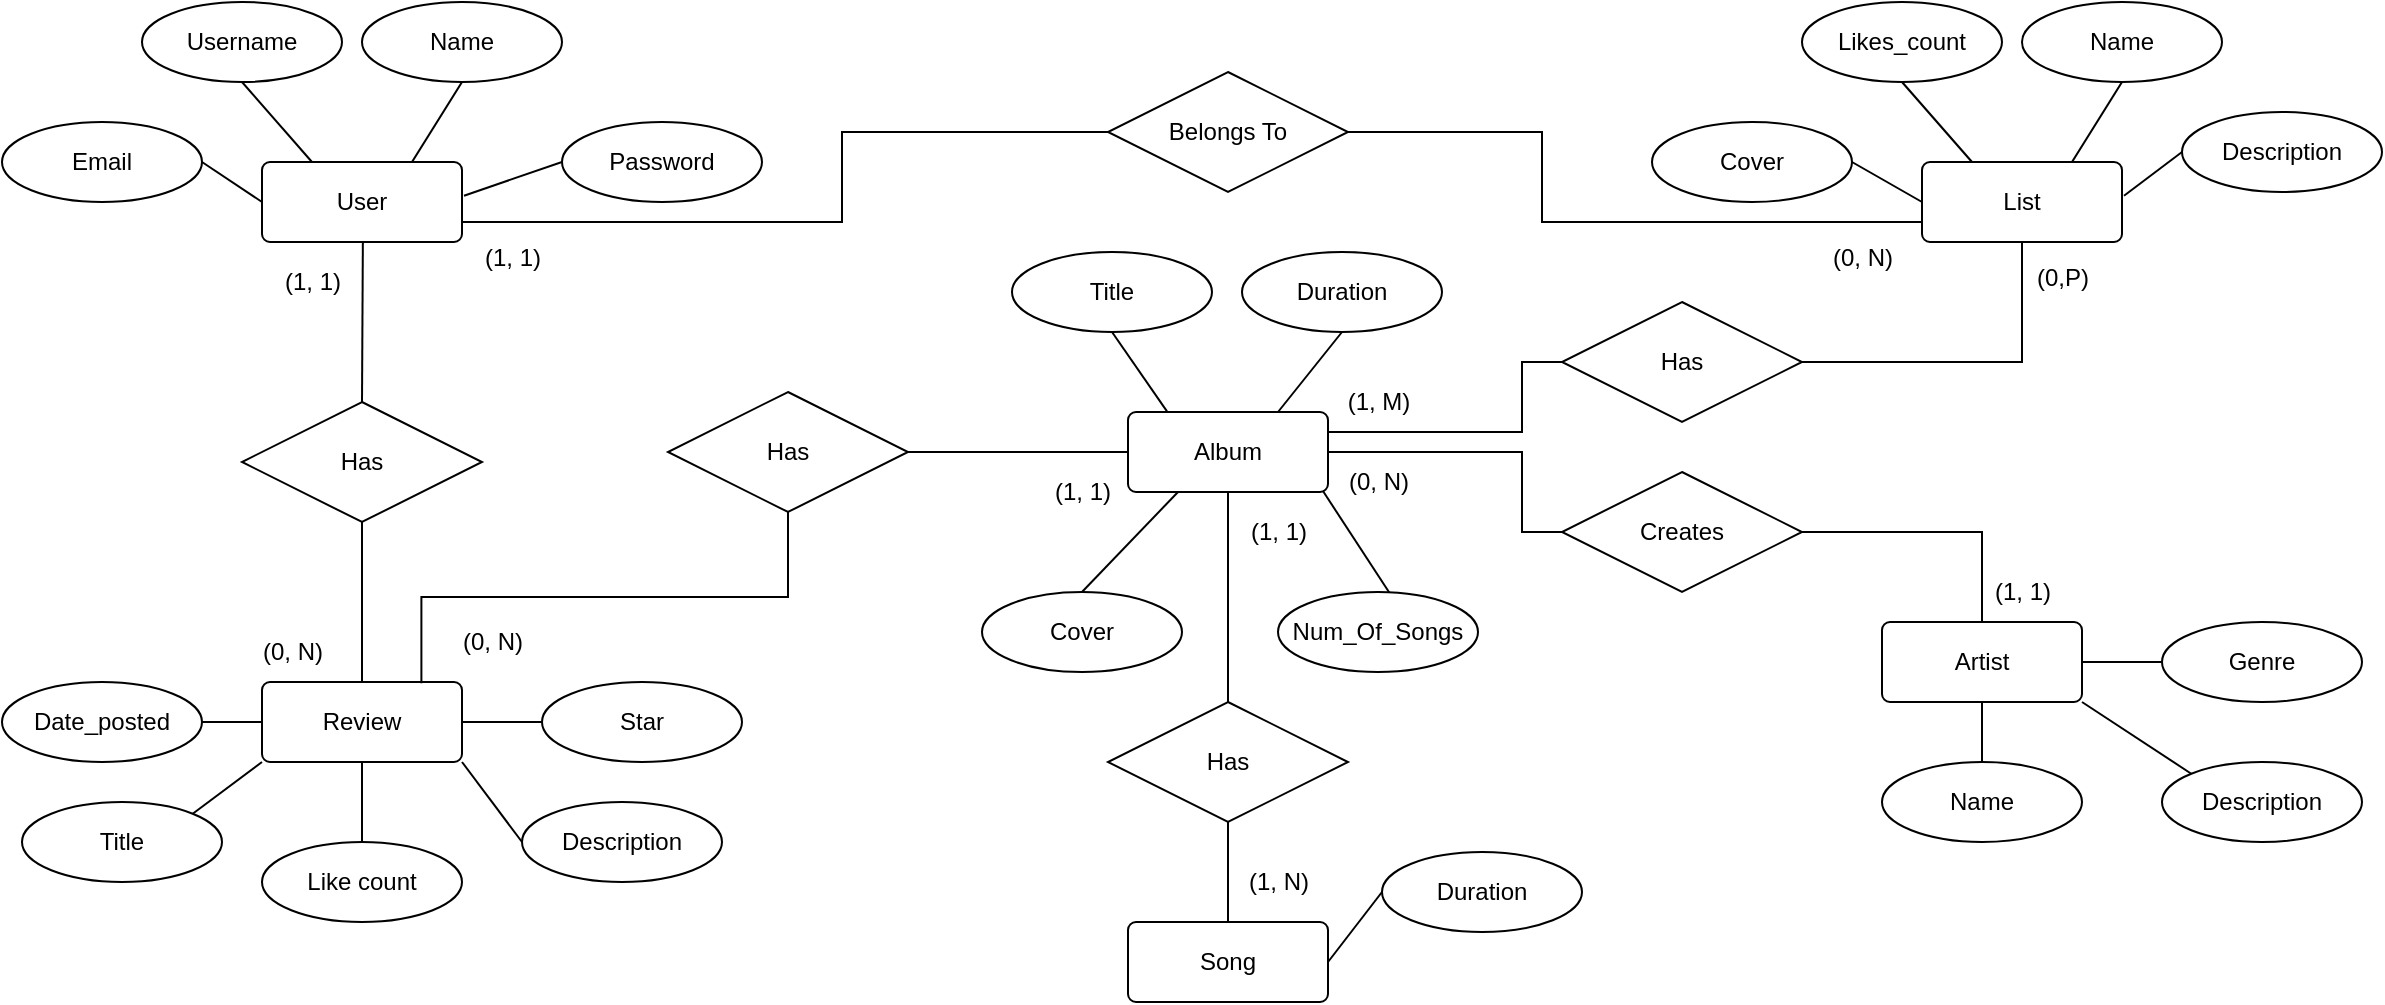 <mxfile version="24.4.13" type="device">
  <diagram id="R2lEEEUBdFMjLlhIrx00" name="Page-1">
    <mxGraphModel dx="2140" dy="621" grid="1" gridSize="10" guides="1" tooltips="1" connect="1" arrows="1" fold="1" page="1" pageScale="1" pageWidth="850" pageHeight="1100" math="0" shadow="0" extFonts="Permanent Marker^https://fonts.googleapis.com/css?family=Permanent+Marker">
      <root>
        <mxCell id="0" />
        <mxCell id="1" parent="0" />
        <mxCell id="A6zlISZyv038KbGmYIpN-1" value="(0, N)" style="text;html=1;align=center;verticalAlign=middle;resizable=0;points=[];autosize=1;strokeColor=none;fillColor=none;" parent="1" vertex="1">
          <mxGeometry x="-60" y="435" width="50" height="30" as="geometry" />
        </mxCell>
        <mxCell id="A6zlISZyv038KbGmYIpN-3" value="User" style="rounded=1;arcSize=10;whiteSpace=wrap;html=1;align=center;" parent="1" vertex="1">
          <mxGeometry x="-50" y="205" width="100" height="40" as="geometry" />
        </mxCell>
        <mxCell id="A6zlISZyv038KbGmYIpN-11" value="Email" style="ellipse;whiteSpace=wrap;html=1;align=center;" parent="1" vertex="1">
          <mxGeometry x="-180" y="185" width="100" height="40" as="geometry" />
        </mxCell>
        <mxCell id="A6zlISZyv038KbGmYIpN-14" value="Name" style="ellipse;whiteSpace=wrap;html=1;align=center;" parent="1" vertex="1">
          <mxGeometry y="125" width="100" height="40" as="geometry" />
        </mxCell>
        <mxCell id="A6zlISZyv038KbGmYIpN-17" value="Review" style="rounded=1;arcSize=10;whiteSpace=wrap;html=1;align=center;" parent="1" vertex="1">
          <mxGeometry x="-50" y="465" width="100" height="40" as="geometry" />
        </mxCell>
        <mxCell id="A6zlISZyv038KbGmYIpN-20" value="Star" style="ellipse;whiteSpace=wrap;html=1;align=center;" parent="1" vertex="1">
          <mxGeometry x="90" y="465" width="100" height="40" as="geometry" />
        </mxCell>
        <mxCell id="A6zlISZyv038KbGmYIpN-21" value="Date_posted" style="ellipse;whiteSpace=wrap;html=1;align=center;" parent="1" vertex="1">
          <mxGeometry x="-180" y="465" width="100" height="40" as="geometry" />
        </mxCell>
        <mxCell id="A6zlISZyv038KbGmYIpN-24" value="Genre" style="ellipse;whiteSpace=wrap;html=1;align=center;" parent="1" vertex="1">
          <mxGeometry x="900" y="435" width="100" height="40" as="geometry" />
        </mxCell>
        <mxCell id="A6zlISZyv038KbGmYIpN-27" value="Like count" style="ellipse;whiteSpace=wrap;html=1;align=center;" parent="1" vertex="1">
          <mxGeometry x="-50" y="545" width="100" height="40" as="geometry" />
        </mxCell>
        <mxCell id="A6zlISZyv038KbGmYIpN-28" value="Name" style="ellipse;whiteSpace=wrap;html=1;align=center;" parent="1" vertex="1">
          <mxGeometry x="760" y="505" width="100" height="40" as="geometry" />
        </mxCell>
        <mxCell id="A6zlISZyv038KbGmYIpN-29" value="Description" style="ellipse;whiteSpace=wrap;html=1;align=center;" parent="1" vertex="1">
          <mxGeometry x="900" y="505" width="100" height="40" as="geometry" />
        </mxCell>
        <mxCell id="A6zlISZyv038KbGmYIpN-30" value="Title" style="ellipse;whiteSpace=wrap;html=1;align=center;" parent="1" vertex="1">
          <mxGeometry x="-170" y="525" width="100" height="40" as="geometry" />
        </mxCell>
        <mxCell id="A6zlISZyv038KbGmYIpN-31" value="Description" style="ellipse;whiteSpace=wrap;html=1;align=center;" parent="1" vertex="1">
          <mxGeometry x="80" y="525" width="100" height="40" as="geometry" />
        </mxCell>
        <mxCell id="A6zlISZyv038KbGmYIpN-36" value="Username" style="ellipse;whiteSpace=wrap;html=1;align=center;" parent="1" vertex="1">
          <mxGeometry x="-110" y="125" width="100" height="40" as="geometry" />
        </mxCell>
        <mxCell id="A6zlISZyv038KbGmYIpN-37" value="Password" style="ellipse;whiteSpace=wrap;html=1;align=center;" parent="1" vertex="1">
          <mxGeometry x="100" y="185" width="100" height="40" as="geometry" />
        </mxCell>
        <mxCell id="A6zlISZyv038KbGmYIpN-38" value="Has" style="shape=rhombus;perimeter=rhombusPerimeter;whiteSpace=wrap;html=1;align=center;" parent="1" vertex="1">
          <mxGeometry x="373" y="475" width="120" height="60" as="geometry" />
        </mxCell>
        <mxCell id="A6zlISZyv038KbGmYIpN-39" value="Album" style="rounded=1;arcSize=10;whiteSpace=wrap;html=1;align=center;" parent="1" vertex="1">
          <mxGeometry x="383" y="330" width="100" height="40" as="geometry" />
        </mxCell>
        <mxCell id="A6zlISZyv038KbGmYIpN-41" value="Artist" style="rounded=1;arcSize=10;whiteSpace=wrap;html=1;align=center;" parent="1" vertex="1">
          <mxGeometry x="760" y="435" width="100" height="40" as="geometry" />
        </mxCell>
        <mxCell id="A6zlISZyv038KbGmYIpN-42" value="Song" style="rounded=1;arcSize=10;whiteSpace=wrap;html=1;align=center;" parent="1" vertex="1">
          <mxGeometry x="383" y="585" width="100" height="40" as="geometry" />
        </mxCell>
        <mxCell id="A6zlISZyv038KbGmYIpN-58" value="Duration" style="ellipse;whiteSpace=wrap;html=1;align=center;" parent="1" vertex="1">
          <mxGeometry x="440" y="250" width="100" height="40" as="geometry" />
        </mxCell>
        <mxCell id="A6zlISZyv038KbGmYIpN-59" value="Cover" style="ellipse;whiteSpace=wrap;html=1;align=center;" parent="1" vertex="1">
          <mxGeometry x="310" y="420" width="100" height="40" as="geometry" />
        </mxCell>
        <mxCell id="A6zlISZyv038KbGmYIpN-60" value="Title" style="ellipse;whiteSpace=wrap;html=1;align=center;" parent="1" vertex="1">
          <mxGeometry x="325" y="250" width="100" height="40" as="geometry" />
        </mxCell>
        <mxCell id="A6zlISZyv038KbGmYIpN-61" value="" style="endArrow=none;html=1;rounded=0;entryX=0.5;entryY=1;entryDx=0;entryDy=0;exitX=0.75;exitY=0;exitDx=0;exitDy=0;" parent="1" source="A6zlISZyv038KbGmYIpN-3" target="A6zlISZyv038KbGmYIpN-14" edge="1">
          <mxGeometry width="50" height="50" relative="1" as="geometry">
            <mxPoint x="-10" y="215" as="sourcePoint" />
            <mxPoint x="40" y="165" as="targetPoint" />
            <Array as="points" />
          </mxGeometry>
        </mxCell>
        <mxCell id="A6zlISZyv038KbGmYIpN-62" value="" style="endArrow=none;html=1;rounded=0;exitX=0.25;exitY=0;exitDx=0;exitDy=0;entryX=0.5;entryY=1;entryDx=0;entryDy=0;" parent="1" source="A6zlISZyv038KbGmYIpN-3" target="A6zlISZyv038KbGmYIpN-36" edge="1">
          <mxGeometry width="50" height="50" relative="1" as="geometry">
            <mxPoint x="-110" y="215" as="sourcePoint" />
            <mxPoint x="-60" y="165" as="targetPoint" />
          </mxGeometry>
        </mxCell>
        <mxCell id="A6zlISZyv038KbGmYIpN-63" value="" style="endArrow=none;html=1;rounded=0;entryX=0;entryY=0.5;entryDx=0;entryDy=0;exitX=1;exitY=0.5;exitDx=0;exitDy=0;" parent="1" source="A6zlISZyv038KbGmYIpN-11" target="A6zlISZyv038KbGmYIpN-3" edge="1">
          <mxGeometry width="50" height="50" relative="1" as="geometry">
            <mxPoint x="-125" y="275" as="sourcePoint" />
            <mxPoint x="-75" y="225" as="targetPoint" />
          </mxGeometry>
        </mxCell>
        <mxCell id="A6zlISZyv038KbGmYIpN-64" value="" style="endArrow=none;html=1;rounded=0;entryX=0;entryY=0.5;entryDx=0;entryDy=0;exitX=1.01;exitY=0.421;exitDx=0;exitDy=0;exitPerimeter=0;" parent="1" source="A6zlISZyv038KbGmYIpN-3" target="A6zlISZyv038KbGmYIpN-37" edge="1">
          <mxGeometry width="50" height="50" relative="1" as="geometry">
            <mxPoint x="40" y="265" as="sourcePoint" />
            <mxPoint x="90" y="215" as="targetPoint" />
          </mxGeometry>
        </mxCell>
        <mxCell id="A6zlISZyv038KbGmYIpN-66" value="" style="endArrow=none;html=1;rounded=0;entryX=0.5;entryY=1;entryDx=0;entryDy=0;exitX=0.5;exitY=0;exitDx=0;exitDy=0;" parent="1" source="A6zlISZyv038KbGmYIpN-27" target="A6zlISZyv038KbGmYIpN-17" edge="1">
          <mxGeometry width="50" height="50" relative="1" as="geometry">
            <mxPoint x="-90" y="615" as="sourcePoint" />
            <mxPoint x="-40" y="565" as="targetPoint" />
          </mxGeometry>
        </mxCell>
        <mxCell id="A6zlISZyv038KbGmYIpN-67" value="" style="endArrow=none;html=1;rounded=0;entryX=0;entryY=1;entryDx=0;entryDy=0;exitX=1;exitY=0;exitDx=0;exitDy=0;" parent="1" source="A6zlISZyv038KbGmYIpN-30" target="A6zlISZyv038KbGmYIpN-17" edge="1">
          <mxGeometry width="50" height="50" relative="1" as="geometry">
            <mxPoint x="-105" y="555" as="sourcePoint" />
            <mxPoint x="-55" y="505" as="targetPoint" />
          </mxGeometry>
        </mxCell>
        <mxCell id="A6zlISZyv038KbGmYIpN-68" value="" style="endArrow=none;html=1;rounded=0;exitX=1;exitY=0.5;exitDx=0;exitDy=0;entryX=0;entryY=0.5;entryDx=0;entryDy=0;" parent="1" source="A6zlISZyv038KbGmYIpN-21" target="A6zlISZyv038KbGmYIpN-17" edge="1">
          <mxGeometry width="50" height="50" relative="1" as="geometry">
            <mxPoint x="-40" y="415" as="sourcePoint" />
            <mxPoint x="10" y="365" as="targetPoint" />
          </mxGeometry>
        </mxCell>
        <mxCell id="A6zlISZyv038KbGmYIpN-69" value="" style="endArrow=none;html=1;rounded=0;entryX=0;entryY=0.5;entryDx=0;entryDy=0;" parent="1" source="A6zlISZyv038KbGmYIpN-17" target="A6zlISZyv038KbGmYIpN-20" edge="1">
          <mxGeometry width="50" height="50" relative="1" as="geometry">
            <mxPoint x="10" y="465" as="sourcePoint" />
            <mxPoint x="60" y="415" as="targetPoint" />
          </mxGeometry>
        </mxCell>
        <mxCell id="A6zlISZyv038KbGmYIpN-70" value="" style="endArrow=none;html=1;rounded=0;entryX=0;entryY=0.5;entryDx=0;entryDy=0;exitX=1;exitY=1;exitDx=0;exitDy=0;" parent="1" source="A6zlISZyv038KbGmYIpN-17" target="A6zlISZyv038KbGmYIpN-31" edge="1">
          <mxGeometry width="50" height="50" relative="1" as="geometry">
            <mxPoint x="20" y="555" as="sourcePoint" />
            <mxPoint x="70" y="505" as="targetPoint" />
          </mxGeometry>
        </mxCell>
        <mxCell id="A6zlISZyv038KbGmYIpN-73" value="" style="endArrow=none;html=1;rounded=0;exitX=0.195;exitY=-0.008;exitDx=0;exitDy=0;entryX=0.5;entryY=1;entryDx=0;entryDy=0;exitPerimeter=0;" parent="1" source="A6zlISZyv038KbGmYIpN-39" target="A6zlISZyv038KbGmYIpN-60" edge="1">
          <mxGeometry width="50" height="50" relative="1" as="geometry">
            <mxPoint x="378" y="330" as="sourcePoint" />
            <mxPoint x="438" y="290" as="targetPoint" />
          </mxGeometry>
        </mxCell>
        <mxCell id="A6zlISZyv038KbGmYIpN-74" value="" style="endArrow=none;html=1;rounded=0;exitX=0.75;exitY=0;exitDx=0;exitDy=0;entryX=0.5;entryY=1;entryDx=0;entryDy=0;" parent="1" source="A6zlISZyv038KbGmYIpN-39" target="A6zlISZyv038KbGmYIpN-58" edge="1">
          <mxGeometry width="50" height="50" relative="1" as="geometry">
            <mxPoint x="438" y="360" as="sourcePoint" />
            <mxPoint x="488" y="310" as="targetPoint" />
          </mxGeometry>
        </mxCell>
        <mxCell id="A6zlISZyv038KbGmYIpN-75" value="" style="endArrow=none;html=1;rounded=0;entryX=0.25;entryY=1;entryDx=0;entryDy=0;exitX=0.5;exitY=0;exitDx=0;exitDy=0;" parent="1" source="A6zlISZyv038KbGmYIpN-59" target="A6zlISZyv038KbGmYIpN-39" edge="1">
          <mxGeometry width="50" height="50" relative="1" as="geometry">
            <mxPoint x="278" y="375" as="sourcePoint" />
            <mxPoint x="328" y="325" as="targetPoint" />
          </mxGeometry>
        </mxCell>
        <mxCell id="A6zlISZyv038KbGmYIpN-76" value="Has" style="shape=rhombus;perimeter=rhombusPerimeter;whiteSpace=wrap;html=1;align=center;" parent="1" vertex="1">
          <mxGeometry x="-60" y="325" width="120" height="60" as="geometry" />
        </mxCell>
        <mxCell id="A6zlISZyv038KbGmYIpN-77" value="" style="endArrow=none;html=1;rounded=0;exitX=0.5;exitY=0;exitDx=0;exitDy=0;" parent="1" source="A6zlISZyv038KbGmYIpN-17" edge="1">
          <mxGeometry width="50" height="50" relative="1" as="geometry">
            <mxPoint x="-50" y="435" as="sourcePoint" />
            <mxPoint y="385" as="targetPoint" />
          </mxGeometry>
        </mxCell>
        <mxCell id="A6zlISZyv038KbGmYIpN-78" value="" style="endArrow=none;html=1;rounded=0;" parent="1" edge="1">
          <mxGeometry width="50" height="50" relative="1" as="geometry">
            <mxPoint y="325" as="sourcePoint" />
            <mxPoint x="0.43" y="245" as="targetPoint" />
          </mxGeometry>
        </mxCell>
        <mxCell id="A6zlISZyv038KbGmYIpN-79" value="" style="endArrow=none;html=1;rounded=0;entryX=0.5;entryY=0;entryDx=0;entryDy=0;exitX=0.5;exitY=1;exitDx=0;exitDy=0;" parent="1" source="A6zlISZyv038KbGmYIpN-39" target="A6zlISZyv038KbGmYIpN-38" edge="1">
          <mxGeometry width="50" height="50" relative="1" as="geometry">
            <mxPoint x="553" y="635" as="sourcePoint" />
            <mxPoint x="473" y="625" as="targetPoint" />
          </mxGeometry>
        </mxCell>
        <mxCell id="A6zlISZyv038KbGmYIpN-80" value="" style="endArrow=none;html=1;rounded=0;entryX=0.5;entryY=0;entryDx=0;entryDy=0;exitX=0.5;exitY=1;exitDx=0;exitDy=0;" parent="1" source="A6zlISZyv038KbGmYIpN-38" target="A6zlISZyv038KbGmYIpN-42" edge="1">
          <mxGeometry width="50" height="50" relative="1" as="geometry">
            <mxPoint x="368" y="595" as="sourcePoint" />
            <mxPoint x="303" y="555" as="targetPoint" />
          </mxGeometry>
        </mxCell>
        <mxCell id="A6zlISZyv038KbGmYIpN-81" value="" style="endArrow=none;html=1;rounded=0;exitX=0;exitY=0;exitDx=0;exitDy=0;entryX=1;entryY=1;entryDx=0;entryDy=0;" parent="1" source="A6zlISZyv038KbGmYIpN-29" target="A6zlISZyv038KbGmYIpN-41" edge="1">
          <mxGeometry width="50" height="50" relative="1" as="geometry">
            <mxPoint x="922.5" y="510" as="sourcePoint" />
            <mxPoint x="860" y="480" as="targetPoint" />
          </mxGeometry>
        </mxCell>
        <mxCell id="A6zlISZyv038KbGmYIpN-82" value="" style="endArrow=none;html=1;rounded=0;exitX=0.5;exitY=0;exitDx=0;exitDy=0;entryX=0.5;entryY=1;entryDx=0;entryDy=0;" parent="1" source="A6zlISZyv038KbGmYIpN-28" target="A6zlISZyv038KbGmYIpN-41" edge="1">
          <mxGeometry width="50" height="50" relative="1" as="geometry">
            <mxPoint x="785" y="550" as="sourcePoint" />
            <mxPoint x="720" y="510" as="targetPoint" />
          </mxGeometry>
        </mxCell>
        <mxCell id="A6zlISZyv038KbGmYIpN-83" value="" style="endArrow=none;html=1;rounded=0;exitX=0;exitY=0.5;exitDx=0;exitDy=0;entryX=1;entryY=0.5;entryDx=0;entryDy=0;" parent="1" source="A6zlISZyv038KbGmYIpN-24" target="A6zlISZyv038KbGmYIpN-41" edge="1">
          <mxGeometry width="50" height="50" relative="1" as="geometry">
            <mxPoint x="925" y="500" as="sourcePoint" />
            <mxPoint x="860" y="460" as="targetPoint" />
          </mxGeometry>
        </mxCell>
        <mxCell id="A6zlISZyv038KbGmYIpN-84" value="List" style="rounded=1;arcSize=10;whiteSpace=wrap;html=1;align=center;" parent="1" vertex="1">
          <mxGeometry x="780" y="205" width="100" height="40" as="geometry" />
        </mxCell>
        <mxCell id="A6zlISZyv038KbGmYIpN-85" value="Cover" style="ellipse;whiteSpace=wrap;html=1;align=center;" parent="1" vertex="1">
          <mxGeometry x="645" y="185" width="100" height="40" as="geometry" />
        </mxCell>
        <mxCell id="A6zlISZyv038KbGmYIpN-86" value="Name" style="ellipse;whiteSpace=wrap;html=1;align=center;" parent="1" vertex="1">
          <mxGeometry x="830" y="125" width="100" height="40" as="geometry" />
        </mxCell>
        <mxCell id="A6zlISZyv038KbGmYIpN-87" value="Likes_count" style="ellipse;whiteSpace=wrap;html=1;align=center;" parent="1" vertex="1">
          <mxGeometry x="720" y="125" width="100" height="40" as="geometry" />
        </mxCell>
        <mxCell id="A6zlISZyv038KbGmYIpN-88" value="Description" style="ellipse;whiteSpace=wrap;html=1;align=center;" parent="1" vertex="1">
          <mxGeometry x="910" y="180" width="100" height="40" as="geometry" />
        </mxCell>
        <mxCell id="A6zlISZyv038KbGmYIpN-89" value="" style="endArrow=none;html=1;rounded=0;entryX=0.5;entryY=1;entryDx=0;entryDy=0;exitX=0.75;exitY=0;exitDx=0;exitDy=0;" parent="1" source="A6zlISZyv038KbGmYIpN-84" target="A6zlISZyv038KbGmYIpN-86" edge="1">
          <mxGeometry width="50" height="50" relative="1" as="geometry">
            <mxPoint x="820" y="215" as="sourcePoint" />
            <mxPoint x="870" y="165" as="targetPoint" />
            <Array as="points" />
          </mxGeometry>
        </mxCell>
        <mxCell id="A6zlISZyv038KbGmYIpN-90" value="" style="endArrow=none;html=1;rounded=0;exitX=0.25;exitY=0;exitDx=0;exitDy=0;entryX=0.5;entryY=1;entryDx=0;entryDy=0;" parent="1" source="A6zlISZyv038KbGmYIpN-84" target="A6zlISZyv038KbGmYIpN-87" edge="1">
          <mxGeometry width="50" height="50" relative="1" as="geometry">
            <mxPoint x="720" y="215" as="sourcePoint" />
            <mxPoint x="770" y="165" as="targetPoint" />
          </mxGeometry>
        </mxCell>
        <mxCell id="A6zlISZyv038KbGmYIpN-91" value="" style="endArrow=none;html=1;rounded=0;entryX=0;entryY=0.5;entryDx=0;entryDy=0;exitX=1;exitY=0.5;exitDx=0;exitDy=0;" parent="1" source="A6zlISZyv038KbGmYIpN-85" target="A6zlISZyv038KbGmYIpN-84" edge="1">
          <mxGeometry width="50" height="50" relative="1" as="geometry">
            <mxPoint x="705" y="275" as="sourcePoint" />
            <mxPoint x="755" y="225" as="targetPoint" />
          </mxGeometry>
        </mxCell>
        <mxCell id="A6zlISZyv038KbGmYIpN-92" value="" style="endArrow=none;html=1;rounded=0;entryX=0;entryY=0.5;entryDx=0;entryDy=0;exitX=1.01;exitY=0.421;exitDx=0;exitDy=0;exitPerimeter=0;" parent="1" source="A6zlISZyv038KbGmYIpN-84" target="A6zlISZyv038KbGmYIpN-88" edge="1">
          <mxGeometry width="50" height="50" relative="1" as="geometry">
            <mxPoint x="870" y="265" as="sourcePoint" />
            <mxPoint x="920" y="215" as="targetPoint" />
          </mxGeometry>
        </mxCell>
        <mxCell id="A6zlISZyv038KbGmYIpN-98" value="Creates" style="shape=rhombus;perimeter=rhombusPerimeter;whiteSpace=wrap;html=1;align=center;" parent="1" vertex="1">
          <mxGeometry x="600" y="360" width="120" height="60" as="geometry" />
        </mxCell>
        <mxCell id="A6zlISZyv038KbGmYIpN-99" value="" style="endArrow=none;html=1;rounded=0;entryX=1;entryY=0.5;entryDx=0;entryDy=0;edgeStyle=orthogonalEdgeStyle;exitX=0.5;exitY=0;exitDx=0;exitDy=0;" parent="1" source="A6zlISZyv038KbGmYIpN-41" target="A6zlISZyv038KbGmYIpN-98" edge="1">
          <mxGeometry width="50" height="50" relative="1" as="geometry">
            <mxPoint x="757.5" y="455" as="sourcePoint" />
            <mxPoint x="665.5" y="375" as="targetPoint" />
          </mxGeometry>
        </mxCell>
        <mxCell id="A6zlISZyv038KbGmYIpN-100" value="" style="endArrow=none;html=1;rounded=0;entryX=1;entryY=0.5;entryDx=0;entryDy=0;exitX=0;exitY=0.5;exitDx=0;exitDy=0;edgeStyle=orthogonalEdgeStyle;" parent="1" source="A6zlISZyv038KbGmYIpN-98" target="A6zlISZyv038KbGmYIpN-39" edge="1">
          <mxGeometry width="50" height="50" relative="1" as="geometry">
            <mxPoint x="638" y="310" as="sourcePoint" />
            <mxPoint x="638.43" y="230" as="targetPoint" />
            <Array as="points">
              <mxPoint x="580" y="390" />
              <mxPoint x="580" y="350" />
            </Array>
          </mxGeometry>
        </mxCell>
        <mxCell id="A6zlISZyv038KbGmYIpN-101" value="Has" style="shape=rhombus;perimeter=rhombusPerimeter;whiteSpace=wrap;html=1;align=center;" parent="1" vertex="1">
          <mxGeometry x="600" y="275" width="120" height="60" as="geometry" />
        </mxCell>
        <mxCell id="A6zlISZyv038KbGmYIpN-102" value="" style="endArrow=none;html=1;rounded=0;exitX=0.5;exitY=1;exitDx=0;exitDy=0;entryX=1;entryY=0.5;entryDx=0;entryDy=0;edgeStyle=orthogonalEdgeStyle;" parent="1" source="A6zlISZyv038KbGmYIpN-84" target="A6zlISZyv038KbGmYIpN-101" edge="1">
          <mxGeometry width="50" height="50" relative="1" as="geometry">
            <mxPoint x="738" y="155.0" as="sourcePoint" />
            <mxPoint x="740.5" y="215" as="targetPoint" />
          </mxGeometry>
        </mxCell>
        <mxCell id="A6zlISZyv038KbGmYIpN-103" value="" style="endArrow=none;html=1;rounded=0;exitX=0;exitY=0.5;exitDx=0;exitDy=0;entryX=1;entryY=0.25;entryDx=0;entryDy=0;edgeStyle=orthogonalEdgeStyle;" parent="1" source="A6zlISZyv038KbGmYIpN-101" target="A6zlISZyv038KbGmYIpN-39" edge="1">
          <mxGeometry width="50" height="50" relative="1" as="geometry">
            <mxPoint x="713" y="150" as="sourcePoint" />
            <mxPoint x="558" y="190" as="targetPoint" />
            <Array as="points">
              <mxPoint x="580" y="305" />
              <mxPoint x="580" y="340" />
            </Array>
          </mxGeometry>
        </mxCell>
        <mxCell id="A6zlISZyv038KbGmYIpN-104" value="Has" style="shape=rhombus;perimeter=rhombusPerimeter;whiteSpace=wrap;html=1;align=center;" parent="1" vertex="1">
          <mxGeometry x="153" y="320" width="120" height="60" as="geometry" />
        </mxCell>
        <mxCell id="A6zlISZyv038KbGmYIpN-105" value="" style="endArrow=none;html=1;rounded=0;exitX=0;exitY=0.5;exitDx=0;exitDy=0;entryX=1;entryY=0.5;entryDx=0;entryDy=0;edgeStyle=orthogonalEdgeStyle;" parent="1" source="A6zlISZyv038KbGmYIpN-39" target="A6zlISZyv038KbGmYIpN-104" edge="1">
          <mxGeometry width="50" height="50" relative="1" as="geometry">
            <mxPoint x="293" y="345" as="sourcePoint" />
            <mxPoint x="213" y="330" as="targetPoint" />
            <Array as="points">
              <mxPoint x="273" y="350" />
            </Array>
          </mxGeometry>
        </mxCell>
        <mxCell id="A6zlISZyv038KbGmYIpN-106" value="" style="endArrow=none;html=1;rounded=0;exitX=0.5;exitY=1;exitDx=0;exitDy=0;edgeStyle=orthogonalEdgeStyle;entryX=0.797;entryY=0.017;entryDx=0;entryDy=0;entryPerimeter=0;" parent="1" source="A6zlISZyv038KbGmYIpN-104" target="A6zlISZyv038KbGmYIpN-17" edge="1">
          <mxGeometry width="50" height="50" relative="1" as="geometry">
            <mxPoint x="135" y="425" as="sourcePoint" />
            <mxPoint x="30" y="460" as="targetPoint" />
          </mxGeometry>
        </mxCell>
        <mxCell id="A6zlISZyv038KbGmYIpN-109" value="(1, 1)" style="text;html=1;align=center;verticalAlign=middle;resizable=0;points=[];autosize=1;strokeColor=none;fillColor=none;" parent="1" vertex="1">
          <mxGeometry x="-50" y="250" width="50" height="30" as="geometry" />
        </mxCell>
        <mxCell id="A6zlISZyv038KbGmYIpN-110" value="(0, N)" style="text;html=1;align=center;verticalAlign=middle;resizable=0;points=[];autosize=1;strokeColor=none;fillColor=none;" parent="1" vertex="1">
          <mxGeometry x="40" y="430" width="50" height="30" as="geometry" />
        </mxCell>
        <mxCell id="A6zlISZyv038KbGmYIpN-111" value="(1, 1)" style="text;html=1;align=center;verticalAlign=middle;resizable=0;points=[];autosize=1;strokeColor=none;fillColor=none;" parent="1" vertex="1">
          <mxGeometry x="335" y="355" width="50" height="30" as="geometry" />
        </mxCell>
        <mxCell id="A6zlISZyv038KbGmYIpN-112" value="(1, N)" style="text;html=1;align=center;verticalAlign=middle;resizable=0;points=[];autosize=1;strokeColor=none;fillColor=none;" parent="1" vertex="1">
          <mxGeometry x="433" y="550" width="50" height="30" as="geometry" />
        </mxCell>
        <mxCell id="A6zlISZyv038KbGmYIpN-114" value="Belongs To" style="shape=rhombus;perimeter=rhombusPerimeter;whiteSpace=wrap;html=1;align=center;" parent="1" vertex="1">
          <mxGeometry x="373" y="160" width="120" height="60" as="geometry" />
        </mxCell>
        <mxCell id="A6zlISZyv038KbGmYIpN-116" value="" style="endArrow=none;html=1;rounded=0;exitX=0;exitY=0.75;exitDx=0;exitDy=0;entryX=1;entryY=0.5;entryDx=0;entryDy=0;edgeStyle=orthogonalEdgeStyle;" parent="1" source="A6zlISZyv038KbGmYIpN-84" target="A6zlISZyv038KbGmYIpN-114" edge="1">
          <mxGeometry width="50" height="50" relative="1" as="geometry">
            <mxPoint x="613" y="130" as="sourcePoint" />
            <mxPoint x="503" y="190" as="targetPoint" />
            <Array as="points">
              <mxPoint x="590" y="235" />
              <mxPoint x="590" y="190" />
            </Array>
          </mxGeometry>
        </mxCell>
        <mxCell id="A6zlISZyv038KbGmYIpN-117" value="" style="endArrow=none;html=1;rounded=0;entryX=1;entryY=0.75;entryDx=0;entryDy=0;edgeStyle=orthogonalEdgeStyle;exitX=0;exitY=0.5;exitDx=0;exitDy=0;" parent="1" source="A6zlISZyv038KbGmYIpN-114" target="A6zlISZyv038KbGmYIpN-3" edge="1">
          <mxGeometry width="50" height="50" relative="1" as="geometry">
            <mxPoint x="370" y="190" as="sourcePoint" />
            <mxPoint x="50" y="235" as="targetPoint" />
            <Array as="points">
              <mxPoint x="240" y="190" />
              <mxPoint x="240" y="235" />
            </Array>
          </mxGeometry>
        </mxCell>
        <mxCell id="A6zlISZyv038KbGmYIpN-118" value="(1, 1)" style="text;html=1;align=center;verticalAlign=middle;resizable=0;points=[];autosize=1;strokeColor=none;fillColor=none;" parent="1" vertex="1">
          <mxGeometry x="433" y="375" width="50" height="30" as="geometry" />
        </mxCell>
        <mxCell id="A6zlISZyv038KbGmYIpN-119" value="(0, N)" style="text;html=1;align=center;verticalAlign=middle;resizable=0;points=[];autosize=1;strokeColor=none;fillColor=none;" parent="1" vertex="1">
          <mxGeometry x="725" y="238" width="50" height="30" as="geometry" />
        </mxCell>
        <mxCell id="A6zlISZyv038KbGmYIpN-121" value="(1, 1)" style="text;html=1;align=center;verticalAlign=middle;resizable=0;points=[];autosize=1;strokeColor=none;fillColor=none;" parent="1" vertex="1">
          <mxGeometry x="50" y="238" width="50" height="30" as="geometry" />
        </mxCell>
        <mxCell id="A6zlISZyv038KbGmYIpN-122" value="(1, 1)" style="text;html=1;align=center;verticalAlign=middle;resizable=0;points=[];autosize=1;strokeColor=none;fillColor=none;" parent="1" vertex="1">
          <mxGeometry x="805" y="405" width="50" height="30" as="geometry" />
        </mxCell>
        <mxCell id="A6zlISZyv038KbGmYIpN-123" value="(0, N)" style="text;html=1;align=center;verticalAlign=middle;resizable=0;points=[];autosize=1;strokeColor=none;fillColor=none;" parent="1" vertex="1">
          <mxGeometry x="483" y="350" width="50" height="30" as="geometry" />
        </mxCell>
        <mxCell id="A6zlISZyv038KbGmYIpN-124" value="(0,P)" style="text;html=1;align=center;verticalAlign=middle;resizable=0;points=[];autosize=1;strokeColor=none;fillColor=none;" parent="1" vertex="1">
          <mxGeometry x="825" y="248" width="50" height="30" as="geometry" />
        </mxCell>
        <mxCell id="A6zlISZyv038KbGmYIpN-125" value="(1, M)" style="text;html=1;align=center;verticalAlign=middle;resizable=0;points=[];autosize=1;strokeColor=none;fillColor=none;" parent="1" vertex="1">
          <mxGeometry x="483" y="310" width="50" height="30" as="geometry" />
        </mxCell>
        <mxCell id="H8bFENSxh9fYYPNnFZfJ-2" value="Duration" style="ellipse;whiteSpace=wrap;html=1;align=center;" parent="1" vertex="1">
          <mxGeometry x="510" y="550" width="100" height="40" as="geometry" />
        </mxCell>
        <mxCell id="H8bFENSxh9fYYPNnFZfJ-5" value="" style="endArrow=none;html=1;rounded=0;entryX=0;entryY=0.5;entryDx=0;entryDy=0;exitX=1;exitY=0.5;exitDx=0;exitDy=0;" parent="1" source="A6zlISZyv038KbGmYIpN-42" target="H8bFENSxh9fYYPNnFZfJ-2" edge="1">
          <mxGeometry width="50" height="50" relative="1" as="geometry">
            <mxPoint x="570" y="472.5" as="sourcePoint" />
            <mxPoint x="570" y="577.5" as="targetPoint" />
          </mxGeometry>
        </mxCell>
        <mxCell id="H8bFENSxh9fYYPNnFZfJ-6" value="" style="endArrow=none;html=1;rounded=0;exitX=-0.052;exitY=0.647;exitDx=0;exitDy=0;exitPerimeter=0;" parent="1" source="A6zlISZyv038KbGmYIpN-123" edge="1">
          <mxGeometry width="50" height="50" relative="1" as="geometry">
            <mxPoint x="508" y="445" as="sourcePoint" />
            <mxPoint x="520" y="430" as="targetPoint" />
          </mxGeometry>
        </mxCell>
        <mxCell id="H8bFENSxh9fYYPNnFZfJ-7" value="Num_Of_Songs" style="ellipse;whiteSpace=wrap;html=1;align=center;" parent="1" vertex="1">
          <mxGeometry x="458" y="420" width="100" height="40" as="geometry" />
        </mxCell>
      </root>
    </mxGraphModel>
  </diagram>
</mxfile>
